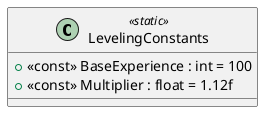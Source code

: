 @startuml
class LevelingConstants <<static>> {
    + <<const>> BaseExperience : int = 100
    + <<const>> Multiplier : float = 1.12f
}
@enduml
